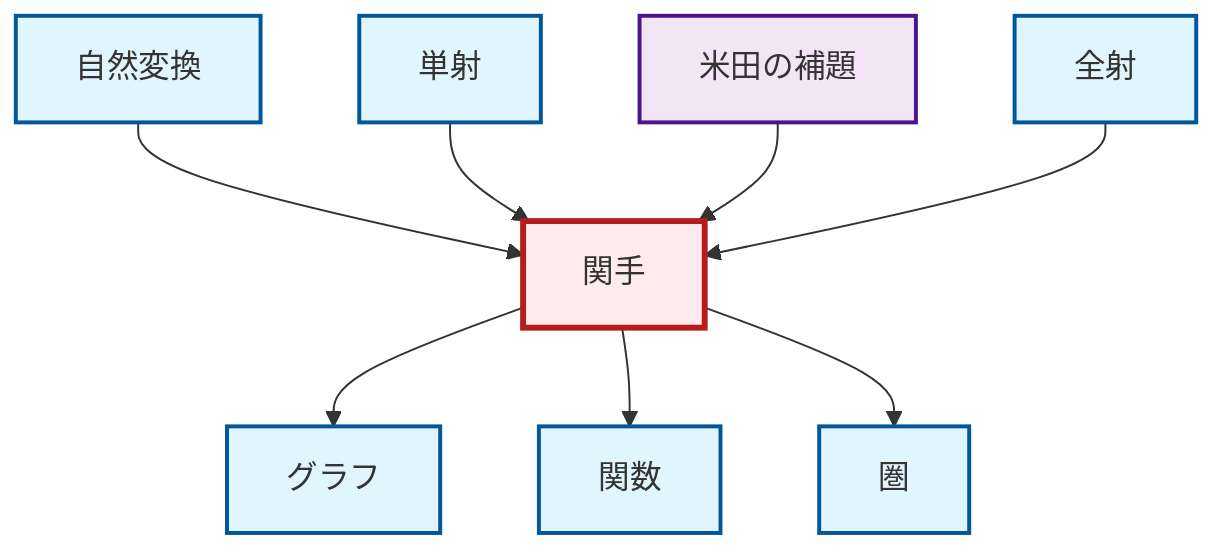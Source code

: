 graph TD
    classDef definition fill:#e1f5fe,stroke:#01579b,stroke-width:2px
    classDef theorem fill:#f3e5f5,stroke:#4a148c,stroke-width:2px
    classDef axiom fill:#fff3e0,stroke:#e65100,stroke-width:2px
    classDef example fill:#e8f5e9,stroke:#1b5e20,stroke-width:2px
    classDef current fill:#ffebee,stroke:#b71c1c,stroke-width:3px
    def-graph["グラフ"]:::definition
    def-natural-transformation["自然変換"]:::definition
    def-function["関数"]:::definition
    def-epimorphism["全射"]:::definition
    def-monomorphism["単射"]:::definition
    def-category["圏"]:::definition
    thm-yoneda["米田の補題"]:::theorem
    def-functor["関手"]:::definition
    def-functor --> def-graph
    def-natural-transformation --> def-functor
    def-monomorphism --> def-functor
    def-functor --> def-function
    def-functor --> def-category
    thm-yoneda --> def-functor
    def-epimorphism --> def-functor
    class def-functor current